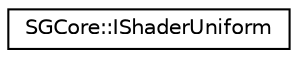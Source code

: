 digraph "Graphical Class Hierarchy"
{
 // LATEX_PDF_SIZE
  edge [fontname="Helvetica",fontsize="10",labelfontname="Helvetica",labelfontsize="10"];
  node [fontname="Helvetica",fontsize="10",shape=record];
  rankdir="LR";
  Node0 [label="SGCore::IShaderUniform",height=0.2,width=0.4,color="black", fillcolor="white", style="filled",URL="$structSGCore_1_1IShaderUniform.html",tooltip=" "];
}
